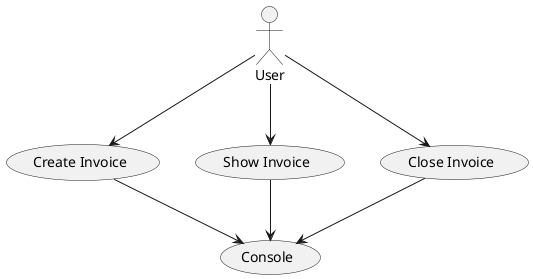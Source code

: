 @startuml

actor User

User --> (Create Invoice)
User --> (Show Invoice)
User --> (Close Invoice)

(Show Invoice) --> (Console)
(Create Invoice) --> Console
(Close Invoice) --> Console

@enduml
